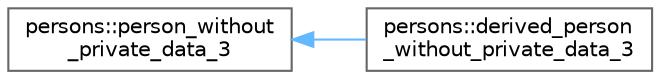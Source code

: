 digraph "Graphical Class Hierarchy"
{
 // LATEX_PDF_SIZE
  bgcolor="transparent";
  edge [fontname=Helvetica,fontsize=10,labelfontname=Helvetica,labelfontsize=10];
  node [fontname=Helvetica,fontsize=10,shape=box,height=0.2,width=0.4];
  rankdir="LR";
  Node0 [id="Node000000",label="persons::person_without\l_private_data_3",height=0.2,width=0.4,color="grey40", fillcolor="white", style="filled",URL="$classpersons_1_1person__without__private__data__3.html",tooltip=" "];
  Node0 -> Node1 [id="edge54_Node000000_Node000001",dir="back",color="steelblue1",style="solid",tooltip=" "];
  Node1 [id="Node000001",label="persons::derived_person\l_without_private_data_3",height=0.2,width=0.4,color="grey40", fillcolor="white", style="filled",URL="$classpersons_1_1derived__person__without__private__data__3.html",tooltip=" "];
}
